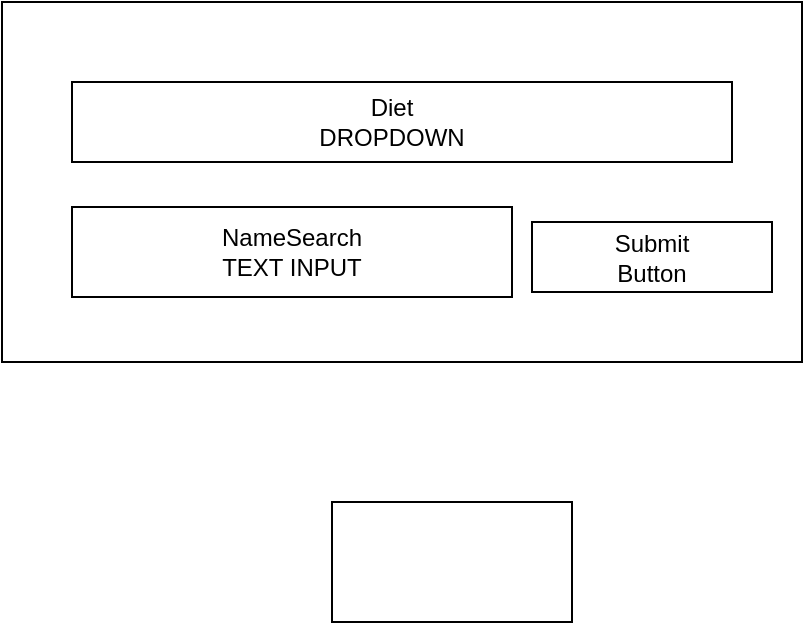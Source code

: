 <mxfile>
    <diagram id="NLcj5SkypnAhcn7Q1jIO" name="Page-1">
        <mxGraphModel dx="1032" dy="620" grid="1" gridSize="10" guides="1" tooltips="1" connect="1" arrows="1" fold="1" page="1" pageScale="1" pageWidth="850" pageHeight="1100" math="0" shadow="0">
            <root>
                <mxCell id="0"/>
                <mxCell id="1" parent="0"/>
                <mxCell id="6" value="" style="rounded=0;whiteSpace=wrap;html=1;" vertex="1" parent="1">
                    <mxGeometry x="360" y="270" width="120" height="60" as="geometry"/>
                </mxCell>
                <mxCell id="2" value="" style="rounded=0;whiteSpace=wrap;html=1;" vertex="1" parent="1">
                    <mxGeometry x="195" y="20" width="400" height="180" as="geometry"/>
                </mxCell>
                <mxCell id="5" value="" style="rounded=0;whiteSpace=wrap;html=1;" vertex="1" parent="1">
                    <mxGeometry x="230" y="122.5" width="220" height="45" as="geometry"/>
                </mxCell>
                <mxCell id="3" value="NameSearch&lt;br&gt;TEXT INPUT" style="text;html=1;strokeColor=none;fillColor=none;align=center;verticalAlign=middle;whiteSpace=wrap;rounded=0;" vertex="1" parent="1">
                    <mxGeometry x="310" y="130" width="60" height="30" as="geometry"/>
                </mxCell>
                <mxCell id="9" value="" style="rounded=0;whiteSpace=wrap;html=1;" vertex="1" parent="1">
                    <mxGeometry x="230" y="60" width="330" height="40" as="geometry"/>
                </mxCell>
                <mxCell id="4" value="Diet&lt;br&gt;DROPDOWN" style="text;html=1;strokeColor=none;fillColor=none;align=center;verticalAlign=middle;whiteSpace=wrap;rounded=0;" vertex="1" parent="1">
                    <mxGeometry x="360" y="65" width="60" height="30" as="geometry"/>
                </mxCell>
                <mxCell id="10" value="" style="rounded=0;whiteSpace=wrap;html=1;" vertex="1" parent="1">
                    <mxGeometry x="460" y="130" width="120" height="35" as="geometry"/>
                </mxCell>
                <mxCell id="11" value="Submit Button" style="text;html=1;strokeColor=none;fillColor=none;align=center;verticalAlign=middle;whiteSpace=wrap;rounded=0;" vertex="1" parent="1">
                    <mxGeometry x="490" y="132.5" width="60" height="30" as="geometry"/>
                </mxCell>
            </root>
        </mxGraphModel>
    </diagram>
</mxfile>